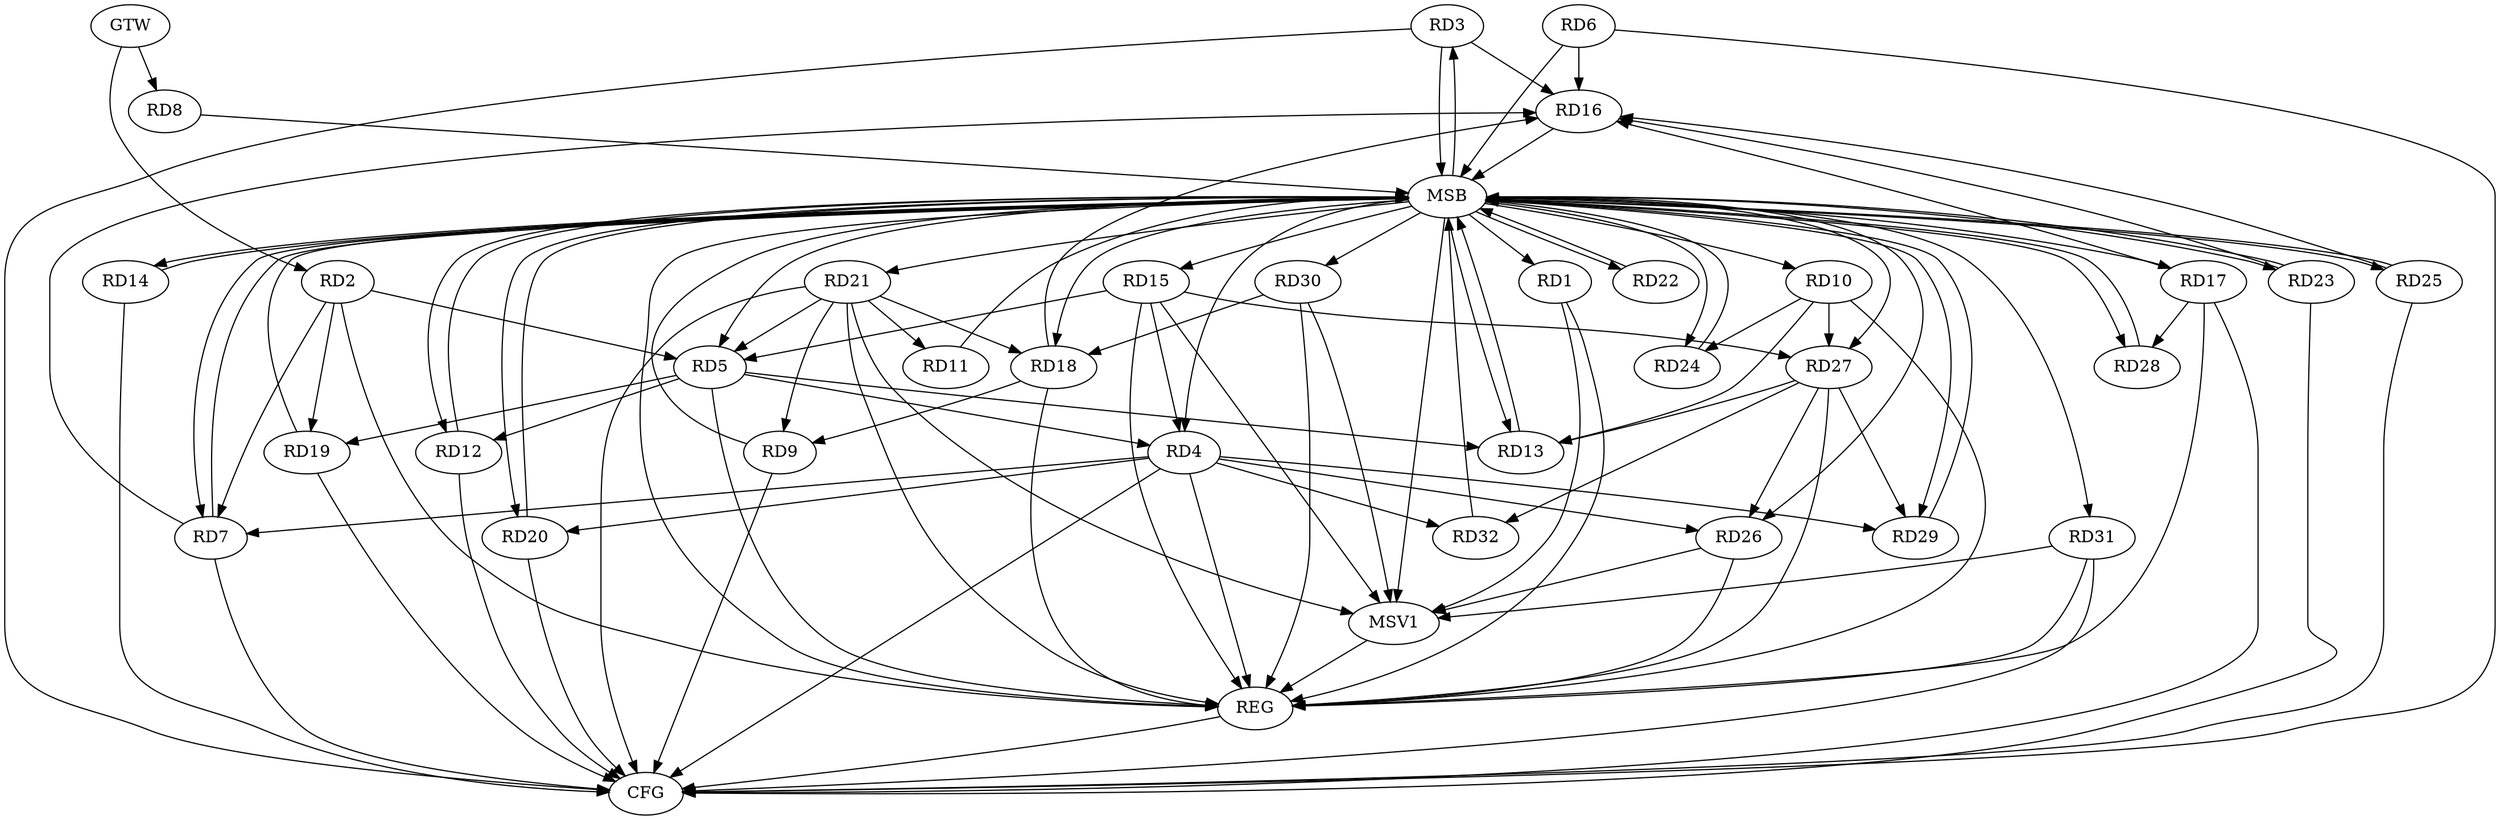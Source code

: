 strict digraph G {
  RD1 [ label="RD1" ];
  RD2 [ label="RD2" ];
  RD3 [ label="RD3" ];
  RD4 [ label="RD4" ];
  RD5 [ label="RD5" ];
  RD6 [ label="RD6" ];
  RD7 [ label="RD7" ];
  RD8 [ label="RD8" ];
  RD9 [ label="RD9" ];
  RD10 [ label="RD10" ];
  RD11 [ label="RD11" ];
  RD12 [ label="RD12" ];
  RD13 [ label="RD13" ];
  RD14 [ label="RD14" ];
  RD15 [ label="RD15" ];
  RD16 [ label="RD16" ];
  RD17 [ label="RD17" ];
  RD18 [ label="RD18" ];
  RD19 [ label="RD19" ];
  RD20 [ label="RD20" ];
  RD21 [ label="RD21" ];
  RD22 [ label="RD22" ];
  RD23 [ label="RD23" ];
  RD24 [ label="RD24" ];
  RD25 [ label="RD25" ];
  RD26 [ label="RD26" ];
  RD27 [ label="RD27" ];
  RD28 [ label="RD28" ];
  RD29 [ label="RD29" ];
  RD30 [ label="RD30" ];
  RD31 [ label="RD31" ];
  RD32 [ label="RD32" ];
  GTW [ label="GTW" ];
  REG [ label="REG" ];
  MSB [ label="MSB" ];
  CFG [ label="CFG" ];
  MSV1 [ label="MSV1" ];
  RD2 -> RD5;
  RD2 -> RD7;
  RD2 -> RD19;
  RD5 -> RD4;
  RD4 -> RD7;
  RD15 -> RD4;
  RD4 -> RD20;
  RD4 -> RD26;
  RD4 -> RD29;
  RD4 -> RD32;
  RD5 -> RD12;
  RD5 -> RD13;
  RD15 -> RD5;
  RD5 -> RD19;
  RD21 -> RD5;
  RD18 -> RD9;
  RD21 -> RD9;
  RD10 -> RD13;
  RD10 -> RD24;
  RD10 -> RD27;
  RD21 -> RD11;
  RD27 -> RD13;
  RD15 -> RD27;
  RD17 -> RD28;
  RD21 -> RD18;
  RD30 -> RD18;
  RD27 -> RD26;
  RD27 -> RD29;
  RD27 -> RD32;
  GTW -> RD2;
  GTW -> RD8;
  RD1 -> REG;
  RD2 -> REG;
  RD4 -> REG;
  RD5 -> REG;
  RD10 -> REG;
  RD15 -> REG;
  RD17 -> REG;
  RD18 -> REG;
  RD21 -> REG;
  RD26 -> REG;
  RD27 -> REG;
  RD30 -> REG;
  RD31 -> REG;
  RD3 -> MSB;
  MSB -> RD10;
  MSB -> REG;
  RD6 -> MSB;
  MSB -> RD4;
  MSB -> RD25;
  MSB -> RD27;
  RD7 -> MSB;
  MSB -> RD18;
  MSB -> RD28;
  MSB -> RD30;
  RD8 -> MSB;
  RD9 -> MSB;
  MSB -> RD14;
  MSB -> RD15;
  MSB -> RD20;
  MSB -> RD21;
  RD11 -> MSB;
  MSB -> RD17;
  MSB -> RD31;
  RD12 -> MSB;
  MSB -> RD7;
  MSB -> RD22;
  RD13 -> MSB;
  MSB -> RD12;
  MSB -> RD24;
  MSB -> RD29;
  RD14 -> MSB;
  RD16 -> MSB;
  MSB -> RD1;
  RD19 -> MSB;
  MSB -> RD3;
  MSB -> RD5;
  RD20 -> MSB;
  RD22 -> MSB;
  MSB -> RD23;
  RD23 -> MSB;
  RD24 -> MSB;
  MSB -> RD26;
  RD25 -> MSB;
  RD28 -> MSB;
  RD29 -> MSB;
  MSB -> RD13;
  RD32 -> MSB;
  RD21 -> CFG;
  RD14 -> CFG;
  RD7 -> CFG;
  RD23 -> CFG;
  RD17 -> CFG;
  RD9 -> CFG;
  RD6 -> CFG;
  RD25 -> CFG;
  RD4 -> CFG;
  RD20 -> CFG;
  RD19 -> CFG;
  RD31 -> CFG;
  RD3 -> CFG;
  RD12 -> CFG;
  REG -> CFG;
  RD6 -> RD16;
  RD3 -> RD16;
  RD25 -> RD16;
  RD23 -> RD16;
  RD18 -> RD16;
  RD17 -> RD16;
  RD7 -> RD16;
  RD1 -> MSV1;
  RD15 -> MSV1;
  RD21 -> MSV1;
  RD30 -> MSV1;
  MSB -> MSV1;
  RD31 -> MSV1;
  RD26 -> MSV1;
  MSV1 -> REG;
}

